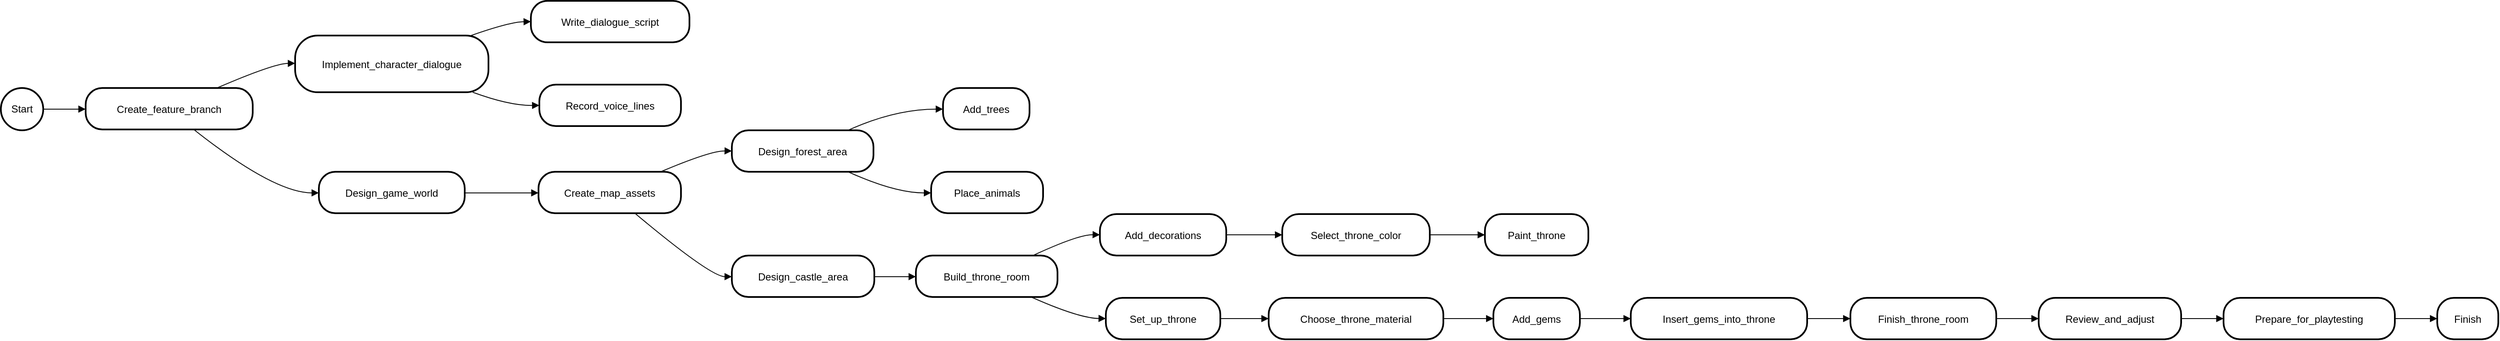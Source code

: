 <mxfile version="24.8.3">
  <diagram name="Seite-1" id="bC5uXJHZmGIiALGWYwHW">
    <mxGraphModel>
      <root>
        <mxCell id="0" />
        <mxCell id="1" parent="0" />
        <mxCell id="2" value="Start" style="ellipse;aspect=fixed;strokeWidth=2;whiteSpace=wrap;" vertex="1" parent="1">
          <mxGeometry x="8" y="111" width="50" height="50" as="geometry" />
        </mxCell>
        <mxCell id="3" value="Create_feature_branch" style="rounded=1;arcSize=40;strokeWidth=2" vertex="1" parent="1">
          <mxGeometry x="108" y="111" width="197" height="49" as="geometry" />
        </mxCell>
        <mxCell id="4" value="Implement_character_dialogue" style="rounded=1;arcSize=40;strokeWidth=2" vertex="1" parent="1">
          <mxGeometry x="355" y="49" width="228" height="67" as="geometry" />
        </mxCell>
        <mxCell id="5" value="Design_game_world" style="rounded=1;arcSize=40;strokeWidth=2" vertex="1" parent="1">
          <mxGeometry x="383" y="210" width="172" height="49" as="geometry" />
        </mxCell>
        <mxCell id="6" value="Write_dialogue_script" style="rounded=1;arcSize=40;strokeWidth=2" vertex="1" parent="1">
          <mxGeometry x="633" y="8" width="187" height="49" as="geometry" />
        </mxCell>
        <mxCell id="7" value="Record_voice_lines" style="rounded=1;arcSize=40;strokeWidth=2" vertex="1" parent="1">
          <mxGeometry x="643" y="107" width="167" height="49" as="geometry" />
        </mxCell>
        <mxCell id="8" value="Create_map_assets" style="rounded=1;arcSize=40;strokeWidth=2" vertex="1" parent="1">
          <mxGeometry x="642" y="210" width="168" height="49" as="geometry" />
        </mxCell>
        <mxCell id="9" value="Design_forest_area" style="rounded=1;arcSize=40;strokeWidth=2" vertex="1" parent="1">
          <mxGeometry x="870" y="161" width="167" height="49" as="geometry" />
        </mxCell>
        <mxCell id="10" value="Design_castle_area" style="rounded=1;arcSize=40;strokeWidth=2" vertex="1" parent="1">
          <mxGeometry x="870" y="309" width="168" height="49" as="geometry" />
        </mxCell>
        <mxCell id="11" value="Add_trees" style="rounded=1;arcSize=40;strokeWidth=2" vertex="1" parent="1">
          <mxGeometry x="1119" y="111" width="102" height="49" as="geometry" />
        </mxCell>
        <mxCell id="12" value="Place_animals" style="rounded=1;arcSize=40;strokeWidth=2" vertex="1" parent="1">
          <mxGeometry x="1105" y="210" width="132" height="49" as="geometry" />
        </mxCell>
        <mxCell id="13" value="Build_throne_room" style="rounded=1;arcSize=40;strokeWidth=2" vertex="1" parent="1">
          <mxGeometry x="1087" y="309" width="167" height="49" as="geometry" />
        </mxCell>
        <mxCell id="14" value="Add_decorations" style="rounded=1;arcSize=40;strokeWidth=2" vertex="1" parent="1">
          <mxGeometry x="1304" y="260" width="149" height="49" as="geometry" />
        </mxCell>
        <mxCell id="15" value="Set_up_throne" style="rounded=1;arcSize=40;strokeWidth=2" vertex="1" parent="1">
          <mxGeometry x="1311" y="359" width="135" height="49" as="geometry" />
        </mxCell>
        <mxCell id="16" value="Select_throne_color" style="rounded=1;arcSize=40;strokeWidth=2" vertex="1" parent="1">
          <mxGeometry x="1519" y="260" width="174" height="49" as="geometry" />
        </mxCell>
        <mxCell id="17" value="Choose_throne_material" style="rounded=1;arcSize=40;strokeWidth=2" vertex="1" parent="1">
          <mxGeometry x="1503" y="359" width="206" height="49" as="geometry" />
        </mxCell>
        <mxCell id="18" value="Paint_throne" style="rounded=1;arcSize=40;strokeWidth=2" vertex="1" parent="1">
          <mxGeometry x="1758" y="260" width="122" height="49" as="geometry" />
        </mxCell>
        <mxCell id="19" value="Add_gems" style="rounded=1;arcSize=40;strokeWidth=2" vertex="1" parent="1">
          <mxGeometry x="1768" y="359" width="102" height="49" as="geometry" />
        </mxCell>
        <mxCell id="20" value="Insert_gems_into_throne" style="rounded=1;arcSize=40;strokeWidth=2" vertex="1" parent="1">
          <mxGeometry x="1930" y="359" width="208" height="49" as="geometry" />
        </mxCell>
        <mxCell id="21" value="Finish_throne_room" style="rounded=1;arcSize=40;strokeWidth=2" vertex="1" parent="1">
          <mxGeometry x="2189" y="359" width="172" height="49" as="geometry" />
        </mxCell>
        <mxCell id="22" value="Review_and_adjust" style="rounded=1;arcSize=40;strokeWidth=2" vertex="1" parent="1">
          <mxGeometry x="2411" y="359" width="168" height="49" as="geometry" />
        </mxCell>
        <mxCell id="23" value="Prepare_for_playtesting" style="rounded=1;arcSize=40;strokeWidth=2" vertex="1" parent="1">
          <mxGeometry x="2629" y="359" width="202" height="49" as="geometry" />
        </mxCell>
        <mxCell id="24" value="Finish" style="rounded=1;arcSize=40;strokeWidth=2" vertex="1" parent="1">
          <mxGeometry x="2881" y="359" width="72" height="49" as="geometry" />
        </mxCell>
        <mxCell id="25" value="" style="curved=1;startArrow=none;endArrow=block;exitX=1;exitY=0.5;entryX=0;entryY=0.51;" edge="1" parent="1" source="2" target="3">
          <mxGeometry relative="1" as="geometry">
            <Array as="points" />
          </mxGeometry>
        </mxCell>
        <mxCell id="26" value="" style="curved=1;startArrow=none;endArrow=block;exitX=0.78;exitY=0.01;entryX=0;entryY=0.49;" edge="1" parent="1" source="3" target="4">
          <mxGeometry relative="1" as="geometry">
            <Array as="points">
              <mxPoint x="330" y="82" />
            </Array>
          </mxGeometry>
        </mxCell>
        <mxCell id="27" value="" style="curved=1;startArrow=none;endArrow=block;exitX=0.65;exitY=1.01;entryX=0;entryY=0.51;" edge="1" parent="1" source="3" target="5">
          <mxGeometry relative="1" as="geometry">
            <Array as="points">
              <mxPoint x="330" y="235" />
            </Array>
          </mxGeometry>
        </mxCell>
        <mxCell id="28" value="" style="curved=1;startArrow=none;endArrow=block;exitX=0.91;exitY=0;entryX=0;entryY=0.5;" edge="1" parent="1" source="4" target="6">
          <mxGeometry relative="1" as="geometry">
            <Array as="points">
              <mxPoint x="608" y="33" />
            </Array>
          </mxGeometry>
        </mxCell>
        <mxCell id="29" value="" style="curved=1;startArrow=none;endArrow=block;exitX=0.91;exitY=0.99;entryX=0;entryY=0.5;" edge="1" parent="1" source="4" target="7">
          <mxGeometry relative="1" as="geometry">
            <Array as="points">
              <mxPoint x="608" y="132" />
            </Array>
          </mxGeometry>
        </mxCell>
        <mxCell id="30" value="" style="curved=1;startArrow=none;endArrow=block;exitX=1;exitY=0.51;entryX=0;entryY=0.51;" edge="1" parent="1" source="5" target="8">
          <mxGeometry relative="1" as="geometry">
            <Array as="points" />
          </mxGeometry>
        </mxCell>
        <mxCell id="31" value="" style="curved=1;startArrow=none;endArrow=block;exitX=0.85;exitY=0.01;entryX=0;entryY=0.5;" edge="1" parent="1" source="8" target="9">
          <mxGeometry relative="1" as="geometry">
            <Array as="points">
              <mxPoint x="845" y="185" />
            </Array>
          </mxGeometry>
        </mxCell>
        <mxCell id="32" value="" style="curved=1;startArrow=none;endArrow=block;exitX=0.68;exitY=1.01;entryX=0;entryY=0.51;" edge="1" parent="1" source="8" target="10">
          <mxGeometry relative="1" as="geometry">
            <Array as="points">
              <mxPoint x="845" y="334" />
            </Array>
          </mxGeometry>
        </mxCell>
        <mxCell id="33" value="" style="curved=1;startArrow=none;endArrow=block;exitX=0.82;exitY=0;entryX=0;entryY=0.51;" edge="1" parent="1" source="9" target="11">
          <mxGeometry relative="1" as="geometry">
            <Array as="points">
              <mxPoint x="1062" y="136" />
            </Array>
          </mxGeometry>
        </mxCell>
        <mxCell id="34" value="" style="curved=1;startArrow=none;endArrow=block;exitX=0.82;exitY=1;entryX=0;entryY=0.51;" edge="1" parent="1" source="9" target="12">
          <mxGeometry relative="1" as="geometry">
            <Array as="points">
              <mxPoint x="1062" y="235" />
            </Array>
          </mxGeometry>
        </mxCell>
        <mxCell id="35" value="" style="curved=1;startArrow=none;endArrow=block;exitX=0.99;exitY=0.51;entryX=0;entryY=0.51;" edge="1" parent="1" source="10" target="13">
          <mxGeometry relative="1" as="geometry">
            <Array as="points" />
          </mxGeometry>
        </mxCell>
        <mxCell id="36" value="" style="curved=1;startArrow=none;endArrow=block;exitX=0.82;exitY=0.01;entryX=0;entryY=0.5;" edge="1" parent="1" source="13" target="14">
          <mxGeometry relative="1" as="geometry">
            <Array as="points">
              <mxPoint x="1279" y="284" />
            </Array>
          </mxGeometry>
        </mxCell>
        <mxCell id="37" value="" style="curved=1;startArrow=none;endArrow=block;exitX=0.82;exitY=1.01;entryX=0;entryY=0.5;" edge="1" parent="1" source="13" target="15">
          <mxGeometry relative="1" as="geometry">
            <Array as="points">
              <mxPoint x="1279" y="383" />
            </Array>
          </mxGeometry>
        </mxCell>
        <mxCell id="38" value="" style="curved=1;startArrow=none;endArrow=block;exitX=1;exitY=0.5;entryX=0;entryY=0.5;" edge="1" parent="1" source="14" target="16">
          <mxGeometry relative="1" as="geometry">
            <Array as="points" />
          </mxGeometry>
        </mxCell>
        <mxCell id="39" value="" style="curved=1;startArrow=none;endArrow=block;exitX=1;exitY=0.5;entryX=0;entryY=0.5;" edge="1" parent="1" source="15" target="17">
          <mxGeometry relative="1" as="geometry">
            <Array as="points" />
          </mxGeometry>
        </mxCell>
        <mxCell id="40" value="" style="curved=1;startArrow=none;endArrow=block;exitX=1;exitY=0.5;entryX=0;entryY=0.5;" edge="1" parent="1" source="16" target="18">
          <mxGeometry relative="1" as="geometry">
            <Array as="points" />
          </mxGeometry>
        </mxCell>
        <mxCell id="41" value="" style="curved=1;startArrow=none;endArrow=block;exitX=1;exitY=0.5;entryX=0;entryY=0.5;" edge="1" parent="1" source="17" target="19">
          <mxGeometry relative="1" as="geometry">
            <Array as="points" />
          </mxGeometry>
        </mxCell>
        <mxCell id="42" value="" style="curved=1;startArrow=none;endArrow=block;exitX=1.01;exitY=0.5;entryX=0;entryY=0.5;" edge="1" parent="1" source="19" target="20">
          <mxGeometry relative="1" as="geometry">
            <Array as="points" />
          </mxGeometry>
        </mxCell>
        <mxCell id="43" value="" style="curved=1;startArrow=none;endArrow=block;exitX=1;exitY=0.5;entryX=0;entryY=0.5;" edge="1" parent="1" source="20" target="21">
          <mxGeometry relative="1" as="geometry">
            <Array as="points" />
          </mxGeometry>
        </mxCell>
        <mxCell id="44" value="" style="curved=1;startArrow=none;endArrow=block;exitX=1;exitY=0.5;entryX=0;entryY=0.5;" edge="1" parent="1" source="21" target="22">
          <mxGeometry relative="1" as="geometry">
            <Array as="points" />
          </mxGeometry>
        </mxCell>
        <mxCell id="45" value="" style="curved=1;startArrow=none;endArrow=block;exitX=1;exitY=0.5;entryX=0;entryY=0.5;" edge="1" parent="1" source="22" target="23">
          <mxGeometry relative="1" as="geometry">
            <Array as="points" />
          </mxGeometry>
        </mxCell>
        <mxCell id="46" value="" style="curved=1;startArrow=none;endArrow=block;exitX=1;exitY=0.5;entryX=0;entryY=0.5;" edge="1" parent="1" source="23" target="24">
          <mxGeometry relative="1" as="geometry">
            <Array as="points" />
          </mxGeometry>
        </mxCell>
      </root>
    </mxGraphModel>
  </diagram>
</mxfile>
